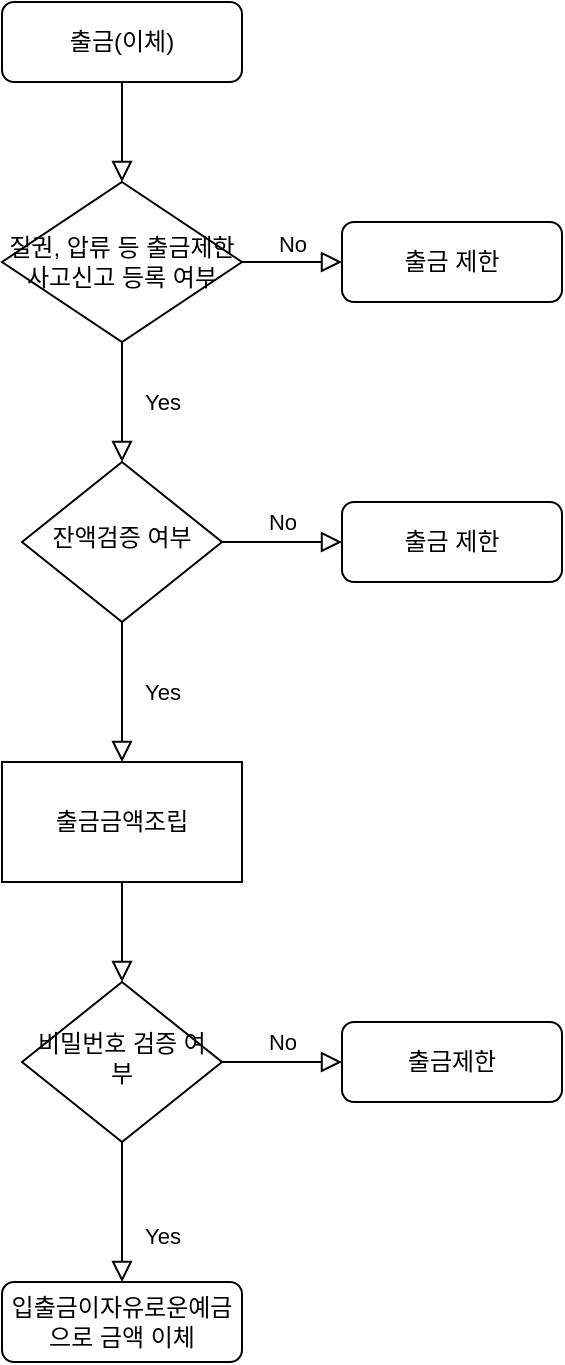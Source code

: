 <mxfile version="14.4.3" type="github">
  <diagram id="C5RBs43oDa-KdzZeNtuy" name="Page-1">
    <mxGraphModel dx="1422" dy="762" grid="1" gridSize="10" guides="1" tooltips="1" connect="1" arrows="1" fold="1" page="1" pageScale="1" pageWidth="827" pageHeight="1169" math="0" shadow="0">
      <root>
        <mxCell id="WIyWlLk6GJQsqaUBKTNV-0" />
        <mxCell id="WIyWlLk6GJQsqaUBKTNV-1" parent="WIyWlLk6GJQsqaUBKTNV-0" />
        <mxCell id="SL_y3equexnhddtxNPS3-30" value="" style="rounded=0;html=1;jettySize=auto;orthogonalLoop=1;fontSize=11;endArrow=block;endFill=0;endSize=8;strokeWidth=1;shadow=0;labelBackgroundColor=none;edgeStyle=orthogonalEdgeStyle;entryX=0.5;entryY=0;entryDx=0;entryDy=0;" parent="WIyWlLk6GJQsqaUBKTNV-1" source="SL_y3equexnhddtxNPS3-31" target="SL_y3equexnhddtxNPS3-53" edge="1">
          <mxGeometry relative="1" as="geometry" />
        </mxCell>
        <mxCell id="SL_y3equexnhddtxNPS3-31" value="&lt;span style=&quot;background-color: rgb(255 , 255 , 255)&quot;&gt;&lt;font style=&quot;font-size: 12px&quot;&gt;출금(이체)&lt;/font&gt;&lt;/span&gt;" style="rounded=1;whiteSpace=wrap;html=1;fontSize=12;glass=0;strokeWidth=1;shadow=0;" parent="WIyWlLk6GJQsqaUBKTNV-1" vertex="1">
          <mxGeometry x="320" y="160" width="120" height="40" as="geometry" />
        </mxCell>
        <mxCell id="SL_y3equexnhddtxNPS3-32" value="Yes" style="rounded=0;html=1;jettySize=auto;orthogonalLoop=1;fontSize=11;endArrow=block;endFill=0;endSize=8;strokeWidth=1;shadow=0;labelBackgroundColor=none;edgeStyle=orthogonalEdgeStyle;entryX=0.5;entryY=0;entryDx=0;entryDy=0;" parent="WIyWlLk6GJQsqaUBKTNV-1" source="SL_y3equexnhddtxNPS3-34" target="SL_y3equexnhddtxNPS3-46" edge="1">
          <mxGeometry y="20" relative="1" as="geometry">
            <mxPoint as="offset" />
            <mxPoint x="380" y="530" as="targetPoint" />
          </mxGeometry>
        </mxCell>
        <mxCell id="SL_y3equexnhddtxNPS3-33" value="No" style="edgeStyle=orthogonalEdgeStyle;rounded=0;html=1;jettySize=auto;orthogonalLoop=1;fontSize=11;endArrow=block;endFill=0;endSize=8;strokeWidth=1;shadow=0;labelBackgroundColor=none;" parent="WIyWlLk6GJQsqaUBKTNV-1" source="SL_y3equexnhddtxNPS3-34" target="SL_y3equexnhddtxNPS3-35" edge="1">
          <mxGeometry y="10" relative="1" as="geometry">
            <mxPoint as="offset" />
          </mxGeometry>
        </mxCell>
        <mxCell id="SL_y3equexnhddtxNPS3-34" value="잔액검증 여부" style="rhombus;whiteSpace=wrap;html=1;shadow=0;fontFamily=Helvetica;fontSize=12;align=center;strokeWidth=1;spacing=6;spacingTop=-4;" parent="WIyWlLk6GJQsqaUBKTNV-1" vertex="1">
          <mxGeometry x="330" y="390" width="100" height="80" as="geometry" />
        </mxCell>
        <mxCell id="SL_y3equexnhddtxNPS3-35" value="출금 제한" style="rounded=1;whiteSpace=wrap;html=1;fontSize=12;glass=0;strokeWidth=1;shadow=0;" parent="WIyWlLk6GJQsqaUBKTNV-1" vertex="1">
          <mxGeometry x="490" y="410" width="110" height="40" as="geometry" />
        </mxCell>
        <mxCell id="SL_y3equexnhddtxNPS3-39" value="&lt;span&gt;입출금이자유로운예금으로 금액 이체&lt;/span&gt;" style="rounded=1;whiteSpace=wrap;html=1;fontSize=12;glass=0;strokeWidth=1;shadow=0;" parent="WIyWlLk6GJQsqaUBKTNV-1" vertex="1">
          <mxGeometry x="320" y="800" width="120" height="40" as="geometry" />
        </mxCell>
        <mxCell id="SL_y3equexnhddtxNPS3-46" value="출금금액조립" style="rounded=0;whiteSpace=wrap;html=1;" parent="WIyWlLk6GJQsqaUBKTNV-1" vertex="1">
          <mxGeometry x="320" y="540" width="120" height="60" as="geometry" />
        </mxCell>
        <mxCell id="SL_y3equexnhddtxNPS3-48" value="" style="rounded=0;html=1;jettySize=auto;orthogonalLoop=1;fontSize=11;endArrow=block;endFill=0;endSize=8;strokeWidth=1;shadow=0;labelBackgroundColor=none;edgeStyle=orthogonalEdgeStyle;" parent="WIyWlLk6GJQsqaUBKTNV-1" edge="1">
          <mxGeometry x="0.333" y="20" relative="1" as="geometry">
            <mxPoint as="offset" />
            <mxPoint x="380" y="600" as="sourcePoint" />
            <mxPoint x="380" y="650" as="targetPoint" />
          </mxGeometry>
        </mxCell>
        <mxCell id="SL_y3equexnhddtxNPS3-49" value="비밀번호 검증 여부" style="rhombus;whiteSpace=wrap;html=1;shadow=0;fontFamily=Helvetica;fontSize=12;align=center;strokeWidth=1;spacing=6;spacingTop=-4;" parent="WIyWlLk6GJQsqaUBKTNV-1" vertex="1">
          <mxGeometry x="330" y="650" width="100" height="80" as="geometry" />
        </mxCell>
        <mxCell id="SL_y3equexnhddtxNPS3-50" value="Yes" style="rounded=0;html=1;jettySize=auto;orthogonalLoop=1;fontSize=11;endArrow=block;endFill=0;endSize=8;strokeWidth=1;shadow=0;labelBackgroundColor=none;edgeStyle=orthogonalEdgeStyle;entryX=0.5;entryY=0;entryDx=0;entryDy=0;exitX=0.5;exitY=1;exitDx=0;exitDy=0;" parent="WIyWlLk6GJQsqaUBKTNV-1" source="SL_y3equexnhddtxNPS3-49" edge="1">
          <mxGeometry x="0.333" y="20" relative="1" as="geometry">
            <mxPoint as="offset" />
            <mxPoint x="385" y="728" as="sourcePoint" />
            <mxPoint x="380" y="800" as="targetPoint" />
          </mxGeometry>
        </mxCell>
        <mxCell id="SL_y3equexnhddtxNPS3-51" value="No" style="edgeStyle=orthogonalEdgeStyle;rounded=0;html=1;jettySize=auto;orthogonalLoop=1;fontSize=11;endArrow=block;endFill=0;endSize=8;strokeWidth=1;shadow=0;labelBackgroundColor=none;exitX=1;exitY=0.5;exitDx=0;exitDy=0;" parent="WIyWlLk6GJQsqaUBKTNV-1" source="SL_y3equexnhddtxNPS3-49" target="SL_y3equexnhddtxNPS3-52" edge="1">
          <mxGeometry y="10" relative="1" as="geometry">
            <mxPoint as="offset" />
            <mxPoint x="430" y="690" as="sourcePoint" />
          </mxGeometry>
        </mxCell>
        <mxCell id="SL_y3equexnhddtxNPS3-52" value="출금제한" style="rounded=1;whiteSpace=wrap;html=1;fontSize=12;glass=0;strokeWidth=1;shadow=0;" parent="WIyWlLk6GJQsqaUBKTNV-1" vertex="1">
          <mxGeometry x="490" y="670" width="110" height="40" as="geometry" />
        </mxCell>
        <mxCell id="SL_y3equexnhddtxNPS3-53" value="&lt;span&gt;질권, 압류 등 출금제한 사고신고 등록 여부&lt;/span&gt;" style="rhombus;whiteSpace=wrap;html=1;" parent="WIyWlLk6GJQsqaUBKTNV-1" vertex="1">
          <mxGeometry x="320" y="250" width="120" height="80" as="geometry" />
        </mxCell>
        <mxCell id="SL_y3equexnhddtxNPS3-54" value="Yes" style="rounded=0;html=1;jettySize=auto;orthogonalLoop=1;fontSize=11;endArrow=block;endFill=0;endSize=8;strokeWidth=1;shadow=0;labelBackgroundColor=none;edgeStyle=orthogonalEdgeStyle;exitX=0.5;exitY=1;exitDx=0;exitDy=0;" parent="WIyWlLk6GJQsqaUBKTNV-1" source="SL_y3equexnhddtxNPS3-53" edge="1">
          <mxGeometry y="20" relative="1" as="geometry">
            <mxPoint as="offset" />
            <mxPoint x="390" y="480" as="sourcePoint" />
            <mxPoint x="380" y="390" as="targetPoint" />
          </mxGeometry>
        </mxCell>
        <mxCell id="SL_y3equexnhddtxNPS3-55" value="출금 제한" style="rounded=1;whiteSpace=wrap;html=1;fontSize=12;glass=0;strokeWidth=1;shadow=0;" parent="WIyWlLk6GJQsqaUBKTNV-1" vertex="1">
          <mxGeometry x="490" y="270" width="110" height="40" as="geometry" />
        </mxCell>
        <mxCell id="SL_y3equexnhddtxNPS3-56" value="No" style="edgeStyle=orthogonalEdgeStyle;rounded=0;html=1;jettySize=auto;orthogonalLoop=1;fontSize=11;endArrow=block;endFill=0;endSize=8;strokeWidth=1;shadow=0;labelBackgroundColor=none;exitX=1;exitY=0.5;exitDx=0;exitDy=0;" parent="WIyWlLk6GJQsqaUBKTNV-1" source="SL_y3equexnhddtxNPS3-53" edge="1">
          <mxGeometry y="10" relative="1" as="geometry">
            <mxPoint as="offset" />
            <mxPoint x="440" y="440" as="sourcePoint" />
            <mxPoint x="490" y="290" as="targetPoint" />
          </mxGeometry>
        </mxCell>
      </root>
    </mxGraphModel>
  </diagram>
</mxfile>

